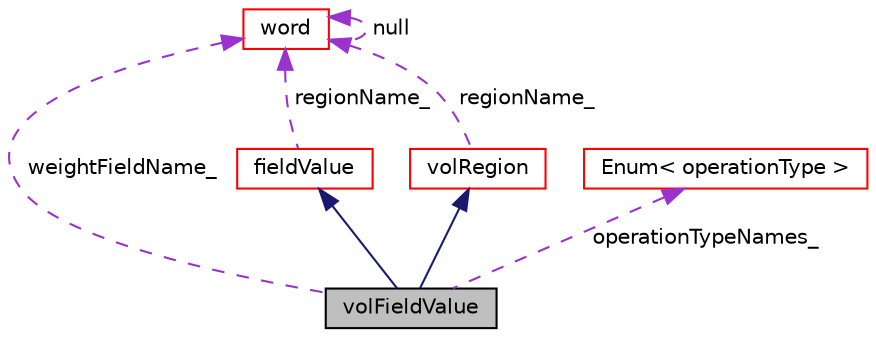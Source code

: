 digraph "volFieldValue"
{
  bgcolor="transparent";
  edge [fontname="Helvetica",fontsize="10",labelfontname="Helvetica",labelfontsize="10"];
  node [fontname="Helvetica",fontsize="10",shape=record];
  Node1 [label="volFieldValue",height=0.2,width=0.4,color="black", fillcolor="grey75", style="filled" fontcolor="black"];
  Node2 -> Node1 [dir="back",color="midnightblue",fontsize="10",style="solid",fontname="Helvetica"];
  Node2 [label="fieldValue",height=0.2,width=0.4,color="red",URL="$classFoam_1_1functionObjects_1_1fieldValue.html",tooltip="Base class for field value-based function objects. "];
  Node3 -> Node2 [dir="back",color="darkorchid3",fontsize="10",style="dashed",label=" regionName_" ,fontname="Helvetica"];
  Node3 [label="word",height=0.2,width=0.4,color="red",URL="$classFoam_1_1word.html",tooltip="A class for handling words, derived from Foam::string. "];
  Node3 -> Node3 [dir="back",color="darkorchid3",fontsize="10",style="dashed",label=" null" ,fontname="Helvetica"];
  Node4 -> Node1 [dir="back",color="midnightblue",fontsize="10",style="solid",fontname="Helvetica"];
  Node4 [label="volRegion",height=0.2,width=0.4,color="red",URL="$classFoam_1_1functionObjects_1_1volRegion.html",tooltip="Volume (cell) region selection class. "];
  Node3 -> Node4 [dir="back",color="darkorchid3",fontsize="10",style="dashed",label=" regionName_" ,fontname="Helvetica"];
  Node5 -> Node1 [dir="back",color="darkorchid3",fontsize="10",style="dashed",label=" operationTypeNames_" ,fontname="Helvetica"];
  Node5 [label="Enum\< operationType \>",height=0.2,width=0.4,color="red",URL="$classFoam_1_1Enum.html"];
  Node3 -> Node1 [dir="back",color="darkorchid3",fontsize="10",style="dashed",label=" weightFieldName_" ,fontname="Helvetica"];
}
